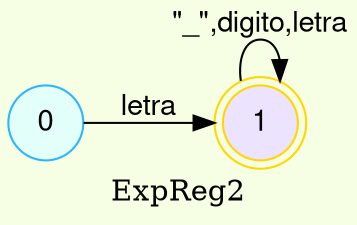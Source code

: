 digraph finite_state_machine {
	bgcolor = "#F6FFE3"
	node [fontname="Helvetica,Arial,sans-serif" ]
	edge [fontname="Helvetica,Arial,sans-serif"]
	rankdir=LR;
	node [shape = doublecircle, color = gold fillcolor="#EBE3FF" style =filled];1;
	node [shape = circle, color = "#2CB5FF" fillcolor="#E3FFFA" style =filled];

0->1[label = "letra"];
1->1[label = "\"_\",digito,letra"];
label= ExpReg2}